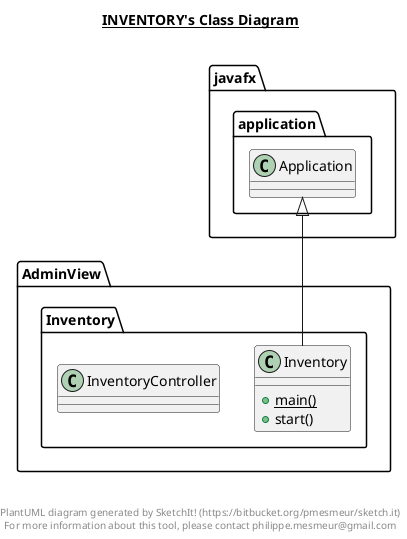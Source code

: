 @startuml

title __INVENTORY's Class Diagram__\n

  namespace AdminView {
    namespace Inventory {
      class AdminView.Inventory.Inventory {
          {static} + main()
          + start()
      }
    }
  }
  

  namespace AdminView {
    namespace Inventory {
      class AdminView.Inventory.InventoryController {
      }
    }
  }
  

  AdminView.Inventory.Inventory -up-|> javafx.application.Application


right footer


PlantUML diagram generated by SketchIt! (https://bitbucket.org/pmesmeur/sketch.it)
For more information about this tool, please contact philippe.mesmeur@gmail.com
endfooter

@enduml
